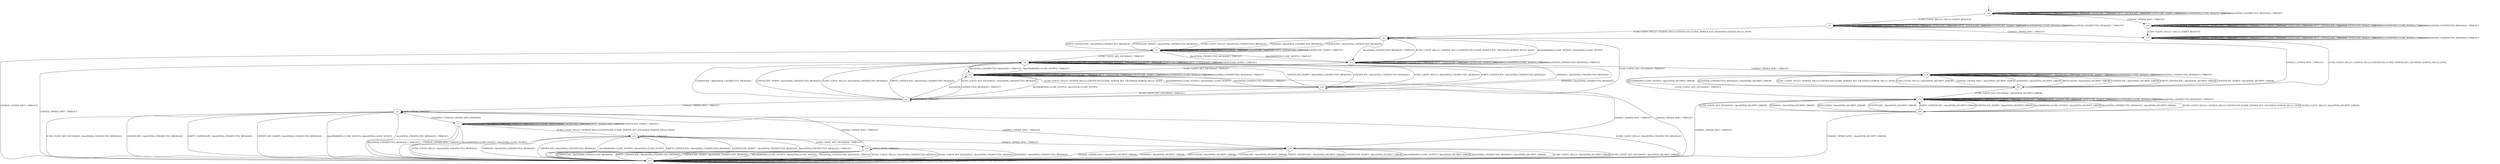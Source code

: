digraph h4 {
s0 [label="s0"];
s1 [label="s1"];
s2 [label="s2"];
s3 [label="s3"];
s4 [label="s4"];
s5 [label="s5"];
s6 [label="s6"];
s7 [label="s7"];
s8 [label="s8"];
s9 [label="s9"];
s10 [label="s10"];
s11 [label="s11"];
s12 [label="s12"];
s13 [label="s13"];
s14 [label="s14"];
s15 [label="s15"];
s16 [label="s16"];
s17 [label="s17"];
s18 [label="s18"];
s19 [label="s19"];
s20 [label="s20"];
s0 -> s1 [label="ECDH_CLIENT_HELLO / HELLO_VERIFY_REQUEST"];
s0 -> s0 [label="ECDH_CLIENT_KEY_EXCHANGE / TIMEOUT"];
s0 -> s16 [label="CHANGE_CIPHER_SPEC / TIMEOUT"];
s0 -> s0 [label="FINISHED / TIMEOUT"];
s0 -> s0 [label="APPLICATION / TIMEOUT"];
s0 -> s0 [label="CERTIFICATE / TIMEOUT"];
s0 -> s0 [label="EMPTY_CERTIFICATE / TIMEOUT"];
s0 -> s0 [label="CERTIFICATE_VERIFY / TIMEOUT"];
s0 -> s0 [label="Alert(WARNING,CLOSE_NOTIFY) / TIMEOUT"];
s0 -> s0 [label="Alert(FATAL,UNEXPECTED_MESSAGE) / TIMEOUT"];
s1 -> s2 [label="ECDH_CLIENT_HELLO / SERVER_HELLO,CERTIFICATE,ECDHE_SERVER_KEY_EXCHANGE,SERVER_HELLO_DONE"];
s1 -> s1 [label="ECDH_CLIENT_KEY_EXCHANGE / TIMEOUT"];
s1 -> s17 [label="CHANGE_CIPHER_SPEC / TIMEOUT"];
s1 -> s1 [label="FINISHED / TIMEOUT"];
s1 -> s1 [label="APPLICATION / TIMEOUT"];
s1 -> s1 [label="CERTIFICATE / TIMEOUT"];
s1 -> s1 [label="EMPTY_CERTIFICATE / TIMEOUT"];
s1 -> s1 [label="CERTIFICATE_VERIFY / TIMEOUT"];
s1 -> s1 [label="Alert(WARNING,CLOSE_NOTIFY) / TIMEOUT"];
s1 -> s1 [label="Alert(FATAL,UNEXPECTED_MESSAGE) / TIMEOUT"];
s2 -> s3 [label="ECDH_CLIENT_HELLO / Alert(FATAL,UNEXPECTED_MESSAGE)"];
s2 -> s4 [label="ECDH_CLIENT_KEY_EXCHANGE / TIMEOUT"];
s2 -> s5 [label="CHANGE_CIPHER_SPEC / TIMEOUT"];
s2 -> s3 [label="FINISHED / Alert(FATAL,UNEXPECTED_MESSAGE)"];
s2 -> s2 [label="APPLICATION / TIMEOUT"];
s2 -> s3 [label="CERTIFICATE / Alert(FATAL,UNEXPECTED_MESSAGE)"];
s2 -> s3 [label="EMPTY_CERTIFICATE / Alert(FATAL,UNEXPECTED_MESSAGE)"];
s2 -> s3 [label="CERTIFICATE_VERIFY / Alert(FATAL,UNEXPECTED_MESSAGE)"];
s2 -> s12 [label="Alert(WARNING,CLOSE_NOTIFY) / Alert(FATAL,CLOSE_NOTIFY)"];
s2 -> s12 [label="Alert(FATAL,UNEXPECTED_MESSAGE) / TIMEOUT"];
s3 -> s3 [label="ECDH_CLIENT_HELLO / TIMEOUT"];
s3 -> s8 [label="ECDH_CLIENT_KEY_EXCHANGE / TIMEOUT"];
s3 -> s13 [label="CHANGE_CIPHER_SPEC / TIMEOUT"];
s3 -> s3 [label="FINISHED / TIMEOUT"];
s3 -> s3 [label="APPLICATION / TIMEOUT"];
s3 -> s3 [label="CERTIFICATE / TIMEOUT"];
s3 -> s3 [label="EMPTY_CERTIFICATE / TIMEOUT"];
s3 -> s3 [label="CERTIFICATE_VERIFY / TIMEOUT"];
s3 -> s12 [label="Alert(WARNING,CLOSE_NOTIFY) / TIMEOUT"];
s3 -> s12 [label="Alert(FATAL,UNEXPECTED_MESSAGE) / TIMEOUT"];
s4 -> s8 [label="ECDH_CLIENT_HELLO / Alert(FATAL,UNEXPECTED_MESSAGE)"];
s4 -> s8 [label="ECDH_CLIENT_KEY_EXCHANGE / Alert(FATAL,UNEXPECTED_MESSAGE)"];
s4 -> s6 [label="CHANGE_CIPHER_SPEC / TIMEOUT"];
s4 -> s8 [label="FINISHED / Alert(FATAL,UNEXPECTED_MESSAGE)"];
s4 -> s4 [label="APPLICATION / TIMEOUT"];
s4 -> s8 [label="CERTIFICATE / Alert(FATAL,UNEXPECTED_MESSAGE)"];
s4 -> s8 [label="EMPTY_CERTIFICATE / Alert(FATAL,UNEXPECTED_MESSAGE)"];
s4 -> s8 [label="CERTIFICATE_VERIFY / Alert(FATAL,UNEXPECTED_MESSAGE)"];
s4 -> s9 [label="Alert(WARNING,CLOSE_NOTIFY) / Alert(FATAL,CLOSE_NOTIFY)"];
s4 -> s9 [label="Alert(FATAL,UNEXPECTED_MESSAGE) / TIMEOUT"];
s5 -> s18 [label="ECDH_CLIENT_HELLO / Alert(FATAL,DECRYPT_ERROR)"];
s5 -> s19 [label="ECDH_CLIENT_KEY_EXCHANGE / Alert(FATAL,DECRYPT_ERROR)"];
s5 -> s18 [label="CHANGE_CIPHER_SPEC / Alert(FATAL,DECRYPT_ERROR)"];
s5 -> s18 [label="FINISHED / Alert(FATAL,DECRYPT_ERROR)"];
s5 -> s18 [label="APPLICATION / Alert(FATAL,DECRYPT_ERROR)"];
s5 -> s18 [label="CERTIFICATE / Alert(FATAL,DECRYPT_ERROR)"];
s5 -> s18 [label="EMPTY_CERTIFICATE / Alert(FATAL,DECRYPT_ERROR)"];
s5 -> s18 [label="CERTIFICATE_VERIFY / Alert(FATAL,DECRYPT_ERROR)"];
s5 -> s18 [label="Alert(WARNING,CLOSE_NOTIFY) / Alert(FATAL,DECRYPT_ERROR)"];
s5 -> s18 [label="Alert(FATAL,UNEXPECTED_MESSAGE) / Alert(FATAL,DECRYPT_ERROR)"];
s6 -> s13 [label="ECDH_CLIENT_HELLO / Alert(FATAL,UNEXPECTED_MESSAGE)"];
s6 -> s13 [label="ECDH_CLIENT_KEY_EXCHANGE / Alert(FATAL,UNEXPECTED_MESSAGE)"];
s6 -> s10 [label="CHANGE_CIPHER_SPEC / TIMEOUT"];
s6 -> s7 [label="FINISHED / CHANGE_CIPHER_SPEC,FINISHED"];
s6 -> s6 [label="APPLICATION / TIMEOUT"];
s6 -> s13 [label="CERTIFICATE / Alert(FATAL,UNEXPECTED_MESSAGE)"];
s6 -> s13 [label="EMPTY_CERTIFICATE / Alert(FATAL,UNEXPECTED_MESSAGE)"];
s6 -> s13 [label="CERTIFICATE_VERIFY / Alert(FATAL,UNEXPECTED_MESSAGE)"];
s6 -> s13 [label="Alert(WARNING,CLOSE_NOTIFY) / Alert(FATAL,CLOSE_NOTIFY)"];
s6 -> s13 [label="Alert(FATAL,UNEXPECTED_MESSAGE) / TIMEOUT"];
s7 -> s11 [label="ECDH_CLIENT_HELLO / SERVER_HELLO,CERTIFICATE,ECDHE_SERVER_KEY_EXCHANGE,SERVER_HELLO_DONE"];
s7 -> s7 [label="ECDH_CLIENT_KEY_EXCHANGE / TIMEOUT"];
s7 -> s13 [label="CHANGE_CIPHER_SPEC / TIMEOUT"];
s7 -> s7 [label="FINISHED / TIMEOUT"];
s7 -> s7 [label="APPLICATION / APPLICATION"];
s7 -> s7 [label="CERTIFICATE / TIMEOUT"];
s7 -> s7 [label="EMPTY_CERTIFICATE / TIMEOUT"];
s7 -> s7 [label="CERTIFICATE_VERIFY / TIMEOUT"];
s7 -> s13 [label="Alert(WARNING,CLOSE_NOTIFY) / Alert(FATAL,CLOSE_NOTIFY)"];
s7 -> s13 [label="Alert(FATAL,UNEXPECTED_MESSAGE) / TIMEOUT"];
s8 -> s8 [label="ECDH_CLIENT_HELLO / TIMEOUT"];
s8 -> s8 [label="ECDH_CLIENT_KEY_EXCHANGE / TIMEOUT"];
s8 -> s13 [label="CHANGE_CIPHER_SPEC / TIMEOUT"];
s8 -> s8 [label="FINISHED / TIMEOUT"];
s8 -> s8 [label="APPLICATION / TIMEOUT"];
s8 -> s8 [label="CERTIFICATE / TIMEOUT"];
s8 -> s8 [label="EMPTY_CERTIFICATE / TIMEOUT"];
s8 -> s8 [label="CERTIFICATE_VERIFY / TIMEOUT"];
s8 -> s9 [label="Alert(WARNING,CLOSE_NOTIFY) / TIMEOUT"];
s8 -> s9 [label="Alert(FATAL,UNEXPECTED_MESSAGE) / TIMEOUT"];
s9 -> s14 [label="ECDH_CLIENT_HELLO / SERVER_HELLO,CERTIFICATE,ECDHE_SERVER_KEY_EXCHANGE,SERVER_HELLO_DONE"];
s9 -> s9 [label="ECDH_CLIENT_KEY_EXCHANGE / TIMEOUT"];
s9 -> s13 [label="CHANGE_CIPHER_SPEC / TIMEOUT"];
s9 -> s9 [label="FINISHED / TIMEOUT"];
s9 -> s9 [label="APPLICATION / TIMEOUT"];
s9 -> s9 [label="CERTIFICATE / TIMEOUT"];
s9 -> s9 [label="EMPTY_CERTIFICATE / TIMEOUT"];
s9 -> s9 [label="CERTIFICATE_VERIFY / TIMEOUT"];
s9 -> s9 [label="Alert(WARNING,CLOSE_NOTIFY) / TIMEOUT"];
s9 -> s9 [label="Alert(FATAL,UNEXPECTED_MESSAGE) / TIMEOUT"];
s10 -> s13 [label="ECDH_CLIENT_HELLO / Alert(FATAL,DECRYPT_ERROR)"];
s10 -> s13 [label="ECDH_CLIENT_KEY_EXCHANGE / Alert(FATAL,DECRYPT_ERROR)"];
s10 -> s13 [label="CHANGE_CIPHER_SPEC / Alert(FATAL,DECRYPT_ERROR)"];
s10 -> s13 [label="FINISHED / Alert(FATAL,DECRYPT_ERROR)"];
s10 -> s13 [label="APPLICATION / Alert(FATAL,DECRYPT_ERROR)"];
s10 -> s13 [label="CERTIFICATE / Alert(FATAL,DECRYPT_ERROR)"];
s10 -> s13 [label="EMPTY_CERTIFICATE / Alert(FATAL,DECRYPT_ERROR)"];
s10 -> s13 [label="CERTIFICATE_VERIFY / Alert(FATAL,DECRYPT_ERROR)"];
s10 -> s13 [label="Alert(WARNING,CLOSE_NOTIFY) / Alert(FATAL,DECRYPT_ERROR)"];
s10 -> s13 [label="Alert(FATAL,UNEXPECTED_MESSAGE) / Alert(FATAL,DECRYPT_ERROR)"];
s11 -> s13 [label="ECDH_CLIENT_HELLO / Alert(FATAL,UNEXPECTED_MESSAGE)"];
s11 -> s15 [label="ECDH_CLIENT_KEY_EXCHANGE / TIMEOUT"];
s11 -> s10 [label="CHANGE_CIPHER_SPEC / TIMEOUT"];
s11 -> s13 [label="FINISHED / Alert(FATAL,UNEXPECTED_MESSAGE)"];
s11 -> s11 [label="APPLICATION / TIMEOUT"];
s11 -> s13 [label="CERTIFICATE / Alert(FATAL,UNEXPECTED_MESSAGE)"];
s11 -> s13 [label="EMPTY_CERTIFICATE / Alert(FATAL,UNEXPECTED_MESSAGE)"];
s11 -> s13 [label="CERTIFICATE_VERIFY / Alert(FATAL,UNEXPECTED_MESSAGE)"];
s11 -> s13 [label="Alert(WARNING,CLOSE_NOTIFY) / Alert(FATAL,CLOSE_NOTIFY)"];
s11 -> s13 [label="Alert(FATAL,UNEXPECTED_MESSAGE) / TIMEOUT"];
s12 -> s2 [label="ECDH_CLIENT_HELLO / SERVER_HELLO,CERTIFICATE,ECDHE_SERVER_KEY_EXCHANGE,SERVER_HELLO_DONE"];
s12 -> s9 [label="ECDH_CLIENT_KEY_EXCHANGE / TIMEOUT"];
s12 -> s18 [label="CHANGE_CIPHER_SPEC / TIMEOUT"];
s12 -> s12 [label="FINISHED / TIMEOUT"];
s12 -> s12 [label="APPLICATION / TIMEOUT"];
s12 -> s12 [label="CERTIFICATE / TIMEOUT"];
s12 -> s12 [label="EMPTY_CERTIFICATE / TIMEOUT"];
s12 -> s12 [label="CERTIFICATE_VERIFY / TIMEOUT"];
s12 -> s12 [label="Alert(WARNING,CLOSE_NOTIFY) / TIMEOUT"];
s12 -> s12 [label="Alert(FATAL,UNEXPECTED_MESSAGE) / TIMEOUT"];
s13 -> s13 [label="ECDH_CLIENT_HELLO / TIMEOUT"];
s13 -> s13 [label="ECDH_CLIENT_KEY_EXCHANGE / TIMEOUT"];
s13 -> s13 [label="CHANGE_CIPHER_SPEC / TIMEOUT"];
s13 -> s13 [label="FINISHED / TIMEOUT"];
s13 -> s13 [label="APPLICATION / TIMEOUT"];
s13 -> s13 [label="CERTIFICATE / TIMEOUT"];
s13 -> s13 [label="EMPTY_CERTIFICATE / TIMEOUT"];
s13 -> s13 [label="CERTIFICATE_VERIFY / TIMEOUT"];
s13 -> s13 [label="Alert(WARNING,CLOSE_NOTIFY) / TIMEOUT"];
s13 -> s13 [label="Alert(FATAL,UNEXPECTED_MESSAGE) / TIMEOUT"];
s14 -> s8 [label="ECDH_CLIENT_HELLO / Alert(FATAL,UNEXPECTED_MESSAGE)"];
s14 -> s4 [label="ECDH_CLIENT_KEY_EXCHANGE / TIMEOUT"];
s14 -> s10 [label="CHANGE_CIPHER_SPEC / TIMEOUT"];
s14 -> s8 [label="FINISHED / Alert(FATAL,UNEXPECTED_MESSAGE)"];
s14 -> s14 [label="APPLICATION / TIMEOUT"];
s14 -> s8 [label="CERTIFICATE / Alert(FATAL,UNEXPECTED_MESSAGE)"];
s14 -> s8 [label="EMPTY_CERTIFICATE / Alert(FATAL,UNEXPECTED_MESSAGE)"];
s14 -> s8 [label="CERTIFICATE_VERIFY / Alert(FATAL,UNEXPECTED_MESSAGE)"];
s14 -> s9 [label="Alert(WARNING,CLOSE_NOTIFY) / Alert(FATAL,CLOSE_NOTIFY)"];
s14 -> s9 [label="Alert(FATAL,UNEXPECTED_MESSAGE) / TIMEOUT"];
s15 -> s13 [label="ECDH_CLIENT_HELLO / Alert(FATAL,UNEXPECTED_MESSAGE)"];
s15 -> s13 [label="ECDH_CLIENT_KEY_EXCHANGE / Alert(FATAL,UNEXPECTED_MESSAGE)"];
s15 -> s6 [label="CHANGE_CIPHER_SPEC / TIMEOUT"];
s15 -> s13 [label="FINISHED / Alert(FATAL,UNEXPECTED_MESSAGE)"];
s15 -> s15 [label="APPLICATION / TIMEOUT"];
s15 -> s13 [label="CERTIFICATE / Alert(FATAL,UNEXPECTED_MESSAGE)"];
s15 -> s13 [label="EMPTY_CERTIFICATE / Alert(FATAL,UNEXPECTED_MESSAGE)"];
s15 -> s13 [label="CERTIFICATE_VERIFY / Alert(FATAL,UNEXPECTED_MESSAGE)"];
s15 -> s13 [label="Alert(WARNING,CLOSE_NOTIFY) / Alert(FATAL,CLOSE_NOTIFY)"];
s15 -> s13 [label="Alert(FATAL,UNEXPECTED_MESSAGE) / TIMEOUT"];
s16 -> s17 [label="ECDH_CLIENT_HELLO / HELLO_VERIFY_REQUEST"];
s16 -> s16 [label="ECDH_CLIENT_KEY_EXCHANGE / TIMEOUT"];
s16 -> s16 [label="CHANGE_CIPHER_SPEC / TIMEOUT"];
s16 -> s16 [label="FINISHED / TIMEOUT"];
s16 -> s16 [label="APPLICATION / TIMEOUT"];
s16 -> s16 [label="CERTIFICATE / TIMEOUT"];
s16 -> s16 [label="EMPTY_CERTIFICATE / TIMEOUT"];
s16 -> s16 [label="CERTIFICATE_VERIFY / TIMEOUT"];
s16 -> s16 [label="Alert(WARNING,CLOSE_NOTIFY) / TIMEOUT"];
s16 -> s16 [label="Alert(FATAL,UNEXPECTED_MESSAGE) / TIMEOUT"];
s17 -> s5 [label="ECDH_CLIENT_HELLO / SERVER_HELLO,CERTIFICATE,ECDHE_SERVER_KEY_EXCHANGE,SERVER_HELLO_DONE"];
s17 -> s17 [label="ECDH_CLIENT_KEY_EXCHANGE / TIMEOUT"];
s17 -> s17 [label="CHANGE_CIPHER_SPEC / TIMEOUT"];
s17 -> s17 [label="FINISHED / TIMEOUT"];
s17 -> s17 [label="APPLICATION / TIMEOUT"];
s17 -> s17 [label="CERTIFICATE / TIMEOUT"];
s17 -> s17 [label="EMPTY_CERTIFICATE / TIMEOUT"];
s17 -> s17 [label="CERTIFICATE_VERIFY / TIMEOUT"];
s17 -> s17 [label="Alert(WARNING,CLOSE_NOTIFY) / TIMEOUT"];
s17 -> s17 [label="Alert(FATAL,UNEXPECTED_MESSAGE) / TIMEOUT"];
s18 -> s5 [label="ECDH_CLIENT_HELLO / SERVER_HELLO,CERTIFICATE,ECDHE_SERVER_KEY_EXCHANGE,SERVER_HELLO_DONE"];
s18 -> s19 [label="ECDH_CLIENT_KEY_EXCHANGE / TIMEOUT"];
s18 -> s18 [label="CHANGE_CIPHER_SPEC / TIMEOUT"];
s18 -> s18 [label="FINISHED / TIMEOUT"];
s18 -> s18 [label="APPLICATION / TIMEOUT"];
s18 -> s18 [label="CERTIFICATE / TIMEOUT"];
s18 -> s18 [label="EMPTY_CERTIFICATE / TIMEOUT"];
s18 -> s18 [label="CERTIFICATE_VERIFY / TIMEOUT"];
s18 -> s18 [label="Alert(WARNING,CLOSE_NOTIFY) / TIMEOUT"];
s18 -> s18 [label="Alert(FATAL,UNEXPECTED_MESSAGE) / TIMEOUT"];
s19 -> s20 [label="ECDH_CLIENT_HELLO / SERVER_HELLO,CERTIFICATE,ECDHE_SERVER_KEY_EXCHANGE,SERVER_HELLO_DONE"];
s19 -> s19 [label="ECDH_CLIENT_KEY_EXCHANGE / TIMEOUT"];
s19 -> s13 [label="CHANGE_CIPHER_SPEC / TIMEOUT"];
s19 -> s19 [label="FINISHED / TIMEOUT"];
s19 -> s19 [label="APPLICATION / TIMEOUT"];
s19 -> s19 [label="CERTIFICATE / TIMEOUT"];
s19 -> s19 [label="EMPTY_CERTIFICATE / TIMEOUT"];
s19 -> s19 [label="CERTIFICATE_VERIFY / TIMEOUT"];
s19 -> s19 [label="Alert(WARNING,CLOSE_NOTIFY) / TIMEOUT"];
s19 -> s19 [label="Alert(FATAL,UNEXPECTED_MESSAGE) / TIMEOUT"];
s20 -> s19 [label="ECDH_CLIENT_HELLO / Alert(FATAL,DECRYPT_ERROR)"];
s20 -> s19 [label="ECDH_CLIENT_KEY_EXCHANGE / Alert(FATAL,DECRYPT_ERROR)"];
s20 -> s13 [label="CHANGE_CIPHER_SPEC / Alert(FATAL,DECRYPT_ERROR)"];
s20 -> s19 [label="FINISHED / Alert(FATAL,DECRYPT_ERROR)"];
s20 -> s19 [label="APPLICATION / Alert(FATAL,DECRYPT_ERROR)"];
s20 -> s19 [label="CERTIFICATE / Alert(FATAL,DECRYPT_ERROR)"];
s20 -> s19 [label="EMPTY_CERTIFICATE / Alert(FATAL,DECRYPT_ERROR)"];
s20 -> s19 [label="CERTIFICATE_VERIFY / Alert(FATAL,DECRYPT_ERROR)"];
s20 -> s19 [label="Alert(WARNING,CLOSE_NOTIFY) / Alert(FATAL,DECRYPT_ERROR)"];
s20 -> s19 [label="Alert(FATAL,UNEXPECTED_MESSAGE) / Alert(FATAL,DECRYPT_ERROR)"];
__start0 [shape=none, label=""];
__start0 -> s0 [label=""];
}
